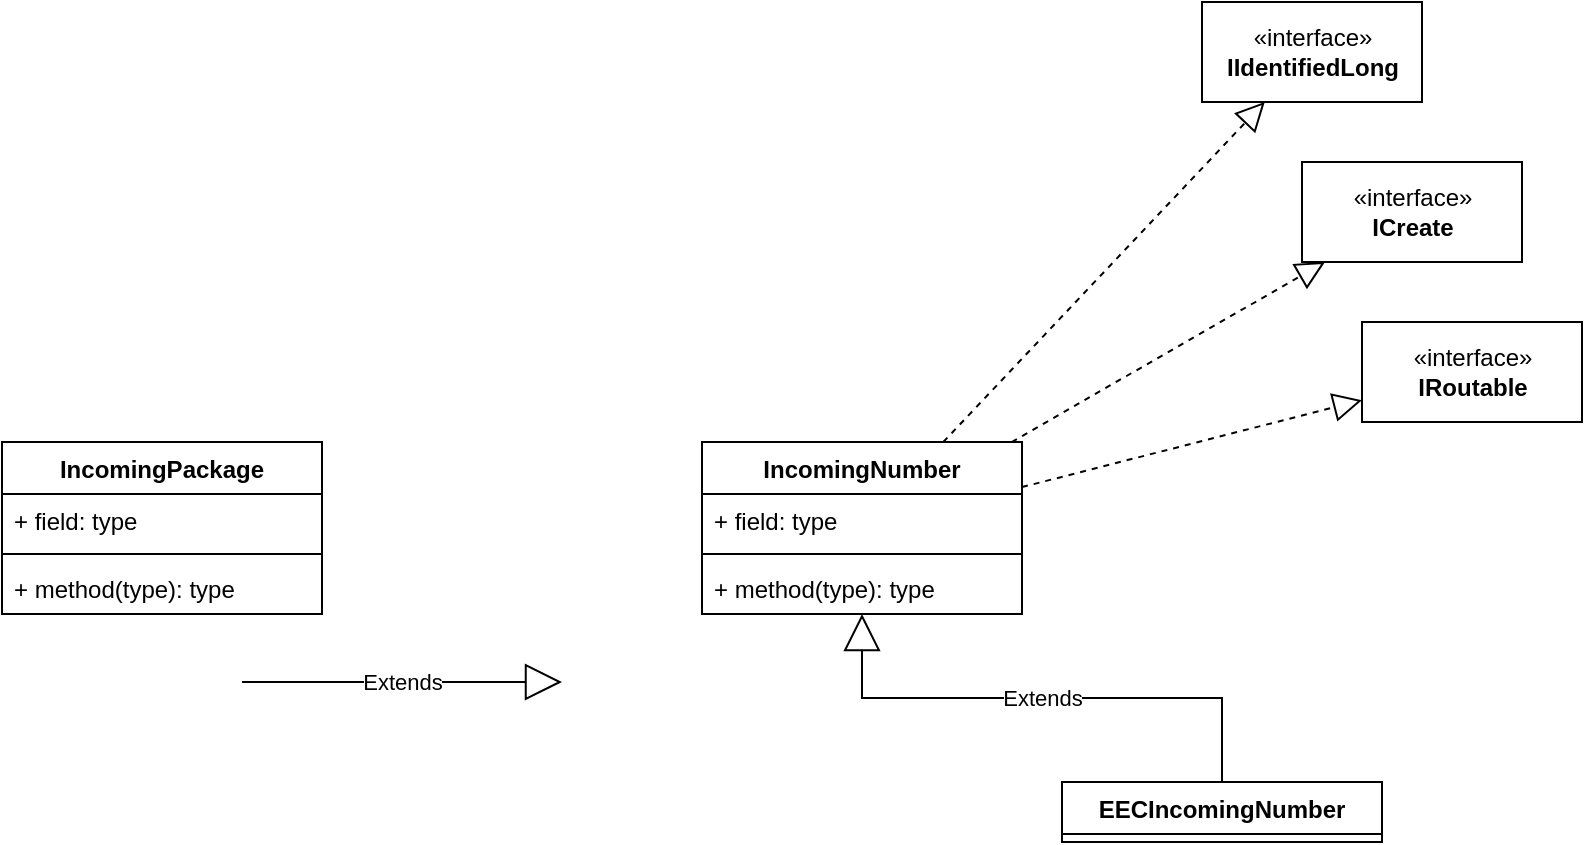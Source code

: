 <mxfile version="20.6.0" type="github">
  <diagram id="nZj_dn9f0T9-f6_Vq_Uv" name="Страница 1">
    <mxGraphModel dx="1233" dy="801" grid="1" gridSize="10" guides="1" tooltips="1" connect="1" arrows="1" fold="1" page="1" pageScale="1" pageWidth="827" pageHeight="1169" math="0" shadow="0">
      <root>
        <mxCell id="0" />
        <mxCell id="1" parent="0" />
        <mxCell id="6XDx1RVRkn_u9uWGyLvl-1" value="IncomingPackage" style="swimlane;fontStyle=1;align=center;verticalAlign=top;childLayout=stackLayout;horizontal=1;startSize=26;horizontalStack=0;resizeParent=1;resizeParentMax=0;resizeLast=0;collapsible=1;marginBottom=0;" vertex="1" parent="1">
          <mxGeometry x="90" y="290" width="160" height="86" as="geometry" />
        </mxCell>
        <mxCell id="6XDx1RVRkn_u9uWGyLvl-2" value="+ field: type" style="text;strokeColor=none;fillColor=none;align=left;verticalAlign=top;spacingLeft=4;spacingRight=4;overflow=hidden;rotatable=0;points=[[0,0.5],[1,0.5]];portConstraint=eastwest;" vertex="1" parent="6XDx1RVRkn_u9uWGyLvl-1">
          <mxGeometry y="26" width="160" height="26" as="geometry" />
        </mxCell>
        <mxCell id="6XDx1RVRkn_u9uWGyLvl-3" value="" style="line;strokeWidth=1;fillColor=none;align=left;verticalAlign=middle;spacingTop=-1;spacingLeft=3;spacingRight=3;rotatable=0;labelPosition=right;points=[];portConstraint=eastwest;strokeColor=inherit;" vertex="1" parent="6XDx1RVRkn_u9uWGyLvl-1">
          <mxGeometry y="52" width="160" height="8" as="geometry" />
        </mxCell>
        <mxCell id="6XDx1RVRkn_u9uWGyLvl-4" value="+ method(type): type" style="text;strokeColor=none;fillColor=none;align=left;verticalAlign=top;spacingLeft=4;spacingRight=4;overflow=hidden;rotatable=0;points=[[0,0.5],[1,0.5]];portConstraint=eastwest;" vertex="1" parent="6XDx1RVRkn_u9uWGyLvl-1">
          <mxGeometry y="60" width="160" height="26" as="geometry" />
        </mxCell>
        <mxCell id="6XDx1RVRkn_u9uWGyLvl-5" value="IncomingNumber" style="swimlane;fontStyle=1;align=center;verticalAlign=top;childLayout=stackLayout;horizontal=1;startSize=26;horizontalStack=0;resizeParent=1;resizeParentMax=0;resizeLast=0;collapsible=1;marginBottom=0;" vertex="1" parent="1">
          <mxGeometry x="440" y="290" width="160" height="86" as="geometry" />
        </mxCell>
        <mxCell id="6XDx1RVRkn_u9uWGyLvl-6" value="+ field: type" style="text;strokeColor=none;fillColor=none;align=left;verticalAlign=top;spacingLeft=4;spacingRight=4;overflow=hidden;rotatable=0;points=[[0,0.5],[1,0.5]];portConstraint=eastwest;" vertex="1" parent="6XDx1RVRkn_u9uWGyLvl-5">
          <mxGeometry y="26" width="160" height="26" as="geometry" />
        </mxCell>
        <mxCell id="6XDx1RVRkn_u9uWGyLvl-7" value="" style="line;strokeWidth=1;fillColor=none;align=left;verticalAlign=middle;spacingTop=-1;spacingLeft=3;spacingRight=3;rotatable=0;labelPosition=right;points=[];portConstraint=eastwest;strokeColor=inherit;" vertex="1" parent="6XDx1RVRkn_u9uWGyLvl-5">
          <mxGeometry y="52" width="160" height="8" as="geometry" />
        </mxCell>
        <mxCell id="6XDx1RVRkn_u9uWGyLvl-8" value="+ method(type): type" style="text;strokeColor=none;fillColor=none;align=left;verticalAlign=top;spacingLeft=4;spacingRight=4;overflow=hidden;rotatable=0;points=[[0,0.5],[1,0.5]];portConstraint=eastwest;" vertex="1" parent="6XDx1RVRkn_u9uWGyLvl-5">
          <mxGeometry y="60" width="160" height="26" as="geometry" />
        </mxCell>
        <mxCell id="6XDx1RVRkn_u9uWGyLvl-9" value="EECIncomingNumber" style="swimlane;fontStyle=1;align=center;verticalAlign=top;childLayout=stackLayout;horizontal=1;startSize=26;horizontalStack=0;resizeParent=1;resizeParentMax=0;resizeLast=0;collapsible=1;marginBottom=0;" vertex="1" collapsed="1" parent="1">
          <mxGeometry x="620" y="460" width="160" height="30" as="geometry">
            <mxRectangle x="620" y="430" width="160" height="86" as="alternateBounds" />
          </mxGeometry>
        </mxCell>
        <mxCell id="6XDx1RVRkn_u9uWGyLvl-10" value="+ field: type" style="text;strokeColor=none;fillColor=none;align=left;verticalAlign=top;spacingLeft=4;spacingRight=4;overflow=hidden;rotatable=0;points=[[0,0.5],[1,0.5]];portConstraint=eastwest;" vertex="1" parent="6XDx1RVRkn_u9uWGyLvl-9">
          <mxGeometry y="26" width="160" height="26" as="geometry" />
        </mxCell>
        <mxCell id="6XDx1RVRkn_u9uWGyLvl-11" value="" style="line;strokeWidth=1;fillColor=none;align=left;verticalAlign=middle;spacingTop=-1;spacingLeft=3;spacingRight=3;rotatable=0;labelPosition=right;points=[];portConstraint=eastwest;strokeColor=inherit;" vertex="1" parent="6XDx1RVRkn_u9uWGyLvl-9">
          <mxGeometry y="52" width="160" height="8" as="geometry" />
        </mxCell>
        <mxCell id="6XDx1RVRkn_u9uWGyLvl-12" value="+ method(type): type" style="text;strokeColor=none;fillColor=none;align=left;verticalAlign=top;spacingLeft=4;spacingRight=4;overflow=hidden;rotatable=0;points=[[0,0.5],[1,0.5]];portConstraint=eastwest;" vertex="1" parent="6XDx1RVRkn_u9uWGyLvl-9">
          <mxGeometry y="60" width="160" height="26" as="geometry" />
        </mxCell>
        <mxCell id="6XDx1RVRkn_u9uWGyLvl-13" value="Extends" style="endArrow=block;endSize=16;endFill=0;html=1;rounded=0;exitX=0.5;exitY=0;exitDx=0;exitDy=0;edgeStyle=orthogonalEdgeStyle;" edge="1" parent="1" source="6XDx1RVRkn_u9uWGyLvl-9" target="6XDx1RVRkn_u9uWGyLvl-5">
          <mxGeometry width="160" relative="1" as="geometry">
            <mxPoint x="330" y="410" as="sourcePoint" />
            <mxPoint x="490" y="410" as="targetPoint" />
          </mxGeometry>
        </mxCell>
        <mxCell id="6XDx1RVRkn_u9uWGyLvl-14" value="«interface»&lt;br&gt;&lt;b&gt;IIdentifiedLong&lt;/b&gt;" style="html=1;" vertex="1" parent="1">
          <mxGeometry x="690" y="70" width="110" height="50" as="geometry" />
        </mxCell>
        <mxCell id="6XDx1RVRkn_u9uWGyLvl-15" value="«interface»&lt;br&gt;&lt;b&gt;ICreate&lt;/b&gt;" style="html=1;" vertex="1" parent="1">
          <mxGeometry x="740" y="150" width="110" height="50" as="geometry" />
        </mxCell>
        <mxCell id="6XDx1RVRkn_u9uWGyLvl-16" value="«interface»&lt;br&gt;&lt;b&gt;IRoutable&lt;/b&gt;" style="html=1;" vertex="1" parent="1">
          <mxGeometry x="770" y="230" width="110" height="50" as="geometry" />
        </mxCell>
        <mxCell id="6XDx1RVRkn_u9uWGyLvl-17" value="Extends" style="endArrow=block;endSize=16;endFill=0;html=1;rounded=0;" edge="1" parent="1">
          <mxGeometry width="160" relative="1" as="geometry">
            <mxPoint x="210" y="410" as="sourcePoint" />
            <mxPoint x="370" y="410" as="targetPoint" />
          </mxGeometry>
        </mxCell>
        <mxCell id="6XDx1RVRkn_u9uWGyLvl-18" value="" style="endArrow=block;dashed=1;endFill=0;endSize=12;html=1;rounded=0;" edge="1" parent="1" source="6XDx1RVRkn_u9uWGyLvl-5" target="6XDx1RVRkn_u9uWGyLvl-14">
          <mxGeometry width="160" relative="1" as="geometry">
            <mxPoint x="210" y="410" as="sourcePoint" />
            <mxPoint x="370" y="410" as="targetPoint" />
          </mxGeometry>
        </mxCell>
        <mxCell id="6XDx1RVRkn_u9uWGyLvl-19" value="" style="endArrow=block;dashed=1;endFill=0;endSize=12;html=1;rounded=0;" edge="1" parent="1" source="6XDx1RVRkn_u9uWGyLvl-5" target="6XDx1RVRkn_u9uWGyLvl-15">
          <mxGeometry width="160" relative="1" as="geometry">
            <mxPoint x="570.651" y="300" as="sourcePoint" />
            <mxPoint x="731.366" y="130" as="targetPoint" />
          </mxGeometry>
        </mxCell>
        <mxCell id="6XDx1RVRkn_u9uWGyLvl-20" value="" style="endArrow=block;dashed=1;endFill=0;endSize=12;html=1;rounded=0;" edge="1" parent="1" source="6XDx1RVRkn_u9uWGyLvl-5" target="6XDx1RVRkn_u9uWGyLvl-16">
          <mxGeometry width="160" relative="1" as="geometry">
            <mxPoint x="604.842" y="300" as="sourcePoint" />
            <mxPoint x="761.487" y="210" as="targetPoint" />
          </mxGeometry>
        </mxCell>
      </root>
    </mxGraphModel>
  </diagram>
</mxfile>
